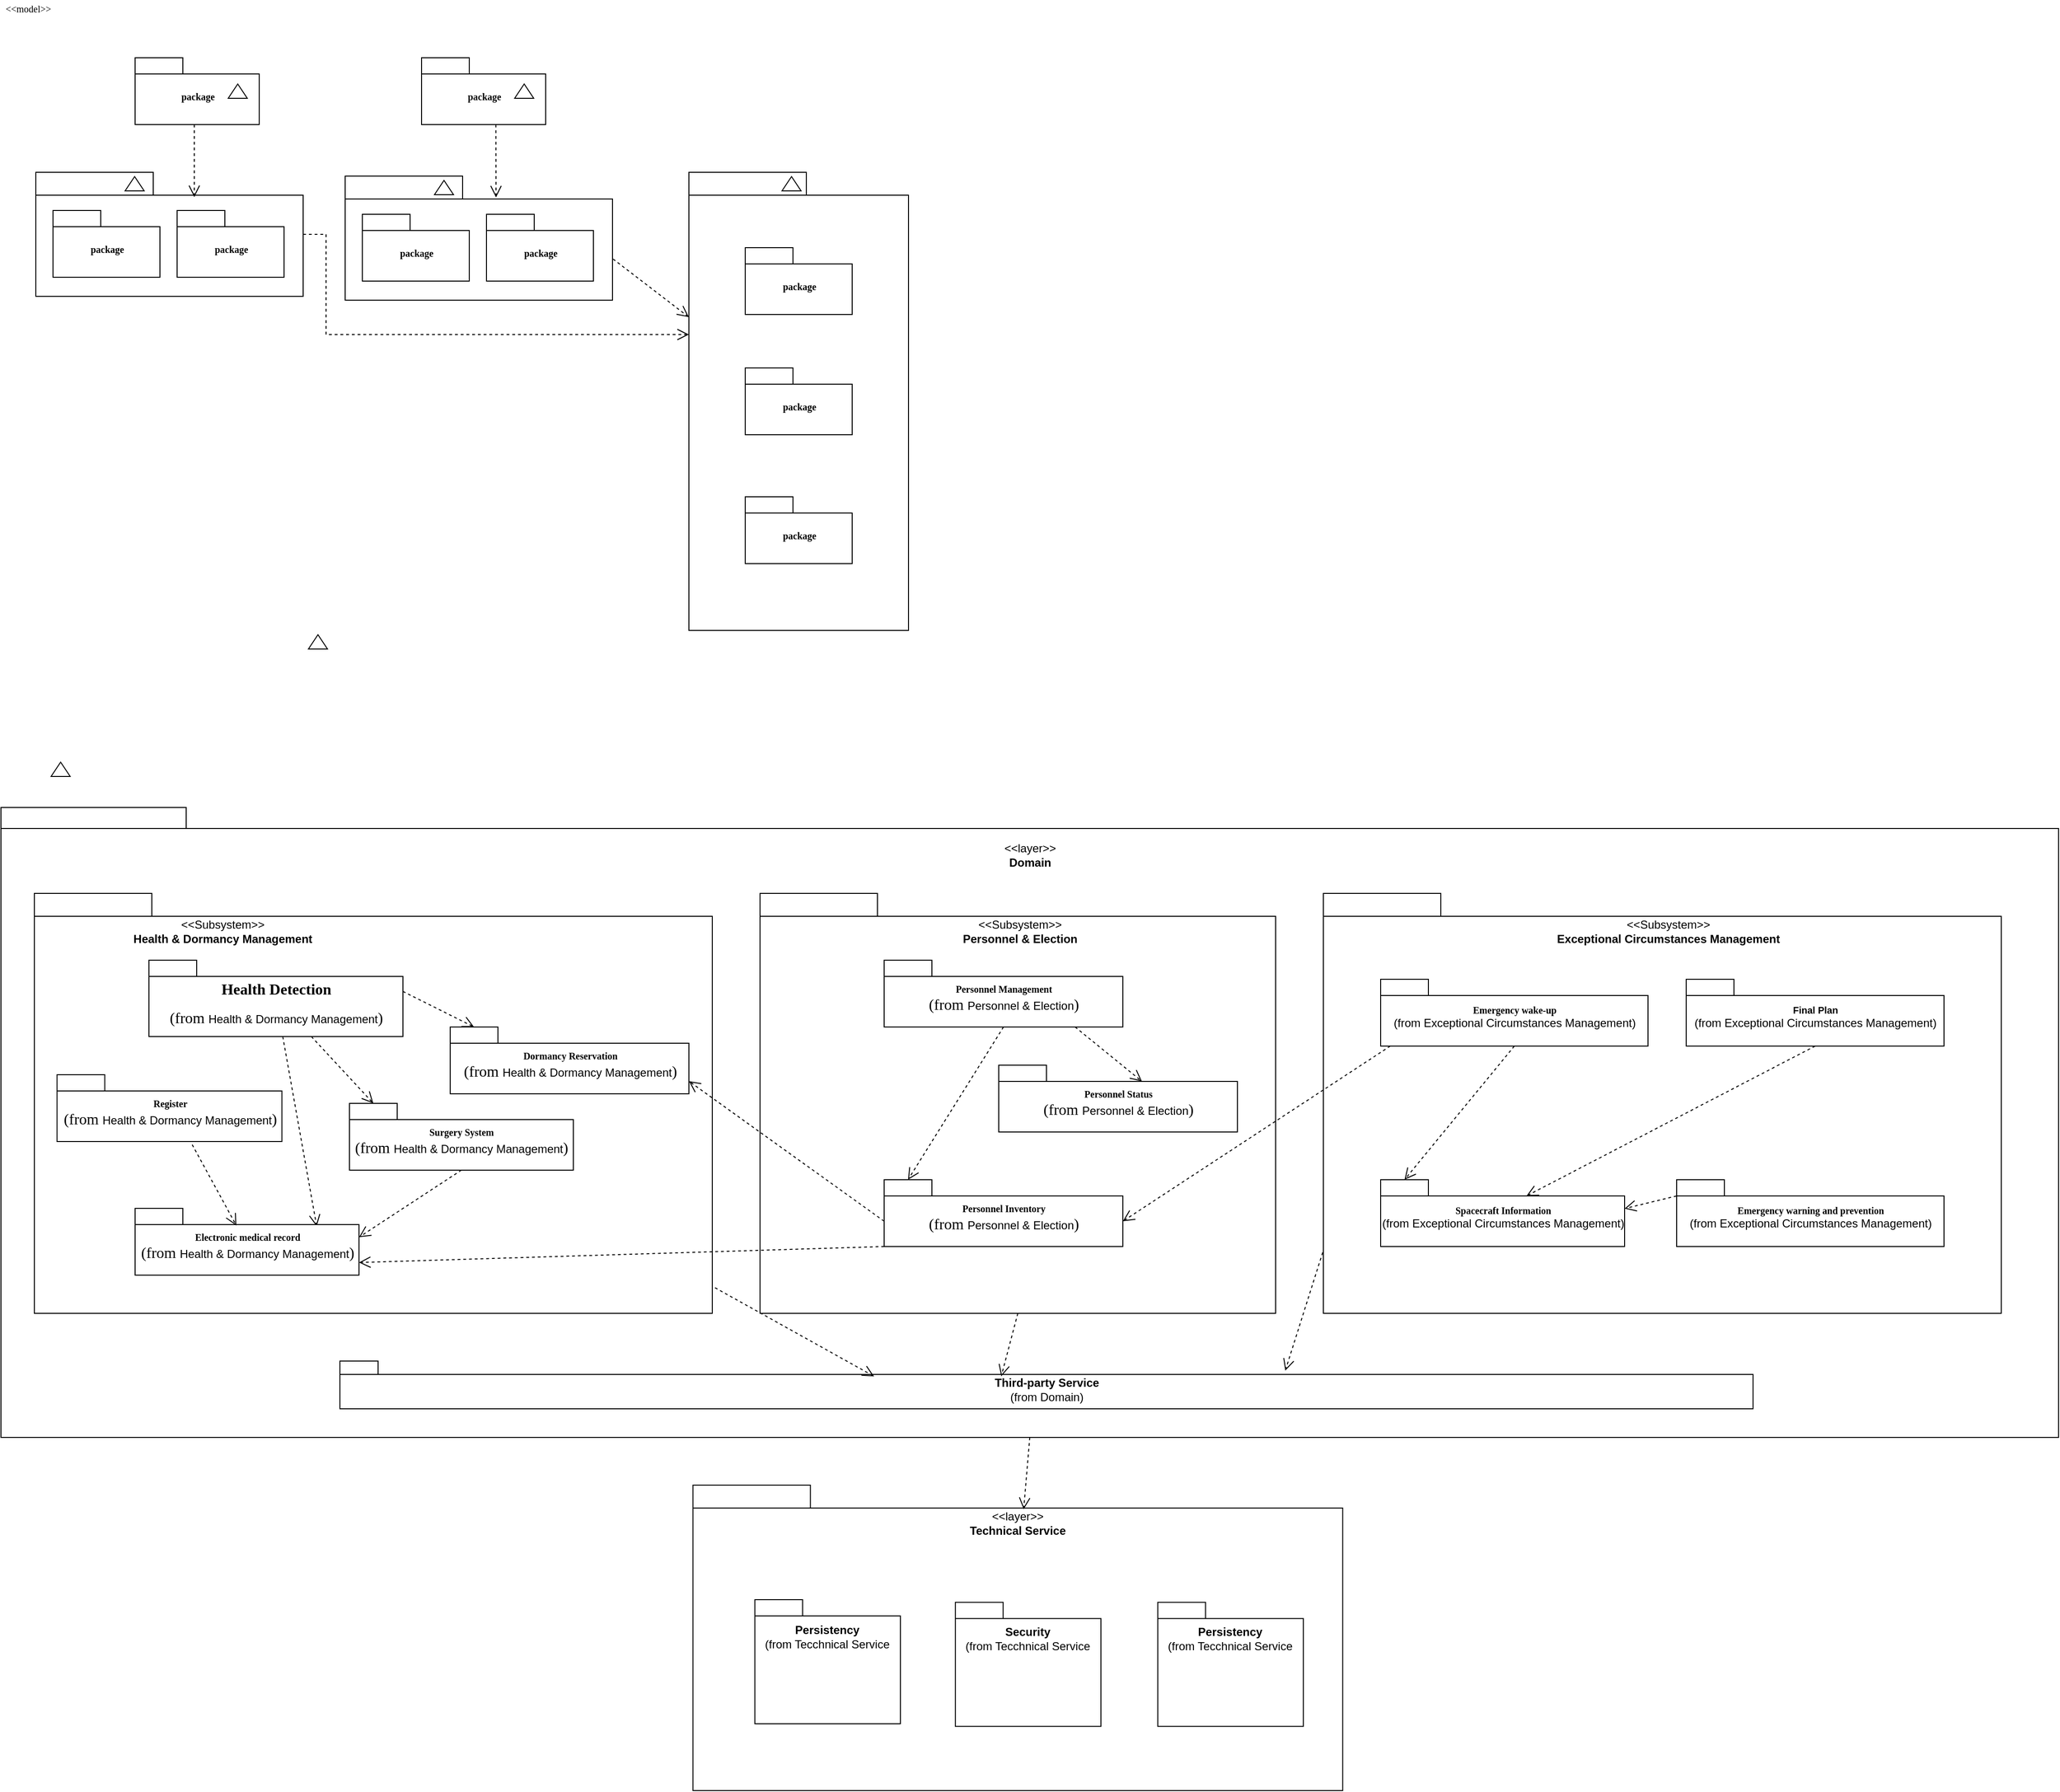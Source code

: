 <mxfile version="14.7.0" type="github">
  <diagram name="Page-1" id="b5b7bab2-c9e2-2cf4-8b2a-24fd1a2a6d21">
    <mxGraphModel dx="2076" dy="1170" grid="1" gridSize="10" guides="1" tooltips="1" connect="1" arrows="1" fold="1" page="0" pageScale="1" pageWidth="827" pageHeight="1169" background="none" math="0" shadow="0">
      <root>
        <mxCell id="0" />
        <mxCell id="1" parent="0" />
        <mxCell id="6e0c8c40b5770093-72" value="" style="shape=folder;fontStyle=1;spacingTop=10;tabWidth=194;tabHeight=22;tabPosition=left;html=1;rounded=0;shadow=0;comic=0;labelBackgroundColor=none;strokeWidth=1;fillColor=none;fontFamily=Verdana;fontSize=10;align=center;" parent="1" vertex="1">
          <mxGeometry x="325" y="960" width="2155" height="660" as="geometry" />
        </mxCell>
        <mxCell id="6e0c8c40b5770093-6" value="" style="group" parent="1" vertex="1" connectable="0">
          <mxGeometry x="465.5" y="174.5" width="130" height="70" as="geometry" />
        </mxCell>
        <mxCell id="6e0c8c40b5770093-4" value="package" style="shape=folder;fontStyle=1;spacingTop=10;tabWidth=50;tabHeight=17;tabPosition=left;html=1;rounded=0;shadow=0;comic=0;labelBackgroundColor=none;strokeWidth=1;fontFamily=Verdana;fontSize=10;align=center;" parent="6e0c8c40b5770093-6" vertex="1">
          <mxGeometry width="130" height="70" as="geometry" />
        </mxCell>
        <mxCell id="6e0c8c40b5770093-5" value="" style="triangle;whiteSpace=wrap;html=1;rounded=0;shadow=0;comic=0;labelBackgroundColor=none;strokeWidth=1;fontFamily=Verdana;fontSize=10;align=center;rotation=-90;" parent="6e0c8c40b5770093-6" vertex="1">
          <mxGeometry x="100" y="25" width="15" height="20" as="geometry" />
        </mxCell>
        <mxCell id="6e0c8c40b5770093-7" value="" style="group" parent="1" vertex="1" connectable="0">
          <mxGeometry x="765.5" y="174.5" width="130" height="70" as="geometry" />
        </mxCell>
        <mxCell id="6e0c8c40b5770093-8" value="package" style="shape=folder;fontStyle=1;spacingTop=10;tabWidth=50;tabHeight=17;tabPosition=left;html=1;rounded=0;shadow=0;comic=0;labelBackgroundColor=none;strokeWidth=1;fontFamily=Verdana;fontSize=10;align=center;" parent="6e0c8c40b5770093-7" vertex="1">
          <mxGeometry width="130" height="70" as="geometry" />
        </mxCell>
        <mxCell id="6e0c8c40b5770093-9" value="" style="triangle;whiteSpace=wrap;html=1;rounded=0;shadow=0;comic=0;labelBackgroundColor=none;strokeWidth=1;fontFamily=Verdana;fontSize=10;align=center;rotation=-90;" parent="6e0c8c40b5770093-7" vertex="1">
          <mxGeometry x="100" y="25" width="15" height="20" as="geometry" />
        </mxCell>
        <mxCell id="6e0c8c40b5770093-18" value="" style="group" parent="1" vertex="1" connectable="0">
          <mxGeometry x="361.5" y="294.5" width="280" height="130" as="geometry" />
        </mxCell>
        <mxCell id="6e0c8c40b5770093-11" value="" style="shape=folder;fontStyle=1;spacingTop=10;tabWidth=123;tabHeight=24;tabPosition=left;html=1;rounded=0;shadow=0;comic=0;labelBackgroundColor=none;strokeWidth=1;fontFamily=Verdana;fontSize=10;align=center;" parent="6e0c8c40b5770093-18" vertex="1">
          <mxGeometry width="280" height="130" as="geometry" />
        </mxCell>
        <mxCell id="6e0c8c40b5770093-13" value="" style="triangle;whiteSpace=wrap;html=1;rounded=0;shadow=0;comic=0;labelBackgroundColor=none;strokeWidth=1;fontFamily=Verdana;fontSize=10;align=center;rotation=-90;" parent="6e0c8c40b5770093-18" vertex="1">
          <mxGeometry x="96" y="2" width="15" height="20" as="geometry" />
        </mxCell>
        <mxCell id="6e0c8c40b5770093-15" value="package" style="shape=folder;fontStyle=1;spacingTop=10;tabWidth=50;tabHeight=17;tabPosition=left;html=1;rounded=0;shadow=0;comic=0;labelBackgroundColor=none;strokeWidth=1;fontFamily=Verdana;fontSize=10;align=center;" parent="6e0c8c40b5770093-18" vertex="1">
          <mxGeometry x="18" y="40" width="112" height="70" as="geometry" />
        </mxCell>
        <mxCell id="6e0c8c40b5770093-17" value="package" style="shape=folder;fontStyle=1;spacingTop=10;tabWidth=50;tabHeight=17;tabPosition=left;html=1;rounded=0;shadow=0;comic=0;labelBackgroundColor=none;strokeWidth=1;fontFamily=Verdana;fontSize=10;align=center;" parent="6e0c8c40b5770093-18" vertex="1">
          <mxGeometry x="148" y="40" width="112" height="70" as="geometry" />
        </mxCell>
        <mxCell id="6e0c8c40b5770093-19" value="" style="group" parent="1" vertex="1" connectable="0">
          <mxGeometry x="685.5" y="298.5" width="280" height="130" as="geometry" />
        </mxCell>
        <mxCell id="6e0c8c40b5770093-20" value="" style="shape=folder;fontStyle=1;spacingTop=10;tabWidth=123;tabHeight=24;tabPosition=left;html=1;rounded=0;shadow=0;comic=0;labelBackgroundColor=none;strokeWidth=1;fontFamily=Verdana;fontSize=10;align=center;" parent="6e0c8c40b5770093-19" vertex="1">
          <mxGeometry width="280" height="130" as="geometry" />
        </mxCell>
        <mxCell id="6e0c8c40b5770093-21" value="" style="triangle;whiteSpace=wrap;html=1;rounded=0;shadow=0;comic=0;labelBackgroundColor=none;strokeWidth=1;fontFamily=Verdana;fontSize=10;align=center;rotation=-90;" parent="6e0c8c40b5770093-19" vertex="1">
          <mxGeometry x="96" y="2" width="15" height="20" as="geometry" />
        </mxCell>
        <mxCell id="6e0c8c40b5770093-22" value="package" style="shape=folder;fontStyle=1;spacingTop=10;tabWidth=50;tabHeight=17;tabPosition=left;html=1;rounded=0;shadow=0;comic=0;labelBackgroundColor=none;strokeWidth=1;fontFamily=Verdana;fontSize=10;align=center;" parent="6e0c8c40b5770093-19" vertex="1">
          <mxGeometry x="18" y="40" width="112" height="70" as="geometry" />
        </mxCell>
        <mxCell id="6e0c8c40b5770093-23" value="package" style="shape=folder;fontStyle=1;spacingTop=10;tabWidth=50;tabHeight=17;tabPosition=left;html=1;rounded=0;shadow=0;comic=0;labelBackgroundColor=none;strokeWidth=1;fontFamily=Verdana;fontSize=10;align=center;" parent="6e0c8c40b5770093-19" vertex="1">
          <mxGeometry x="148" y="40" width="112" height="70" as="geometry" />
        </mxCell>
        <mxCell id="6e0c8c40b5770093-30" value="" style="group" parent="1" vertex="1" connectable="0">
          <mxGeometry x="1045.5" y="294.5" width="230" height="480" as="geometry" />
        </mxCell>
        <mxCell id="6e0c8c40b5770093-24" value="" style="group" parent="6e0c8c40b5770093-30" vertex="1" connectable="0">
          <mxGeometry width="230" height="480" as="geometry" />
        </mxCell>
        <mxCell id="6e0c8c40b5770093-25" value="" style="shape=folder;fontStyle=1;spacingTop=10;tabWidth=123;tabHeight=24;tabPosition=left;html=1;rounded=0;shadow=0;comic=0;labelBackgroundColor=none;strokeWidth=1;fontFamily=Verdana;fontSize=10;align=center;" parent="6e0c8c40b5770093-24" vertex="1">
          <mxGeometry width="230" height="480" as="geometry" />
        </mxCell>
        <mxCell id="6e0c8c40b5770093-29" value="" style="triangle;whiteSpace=wrap;html=1;rounded=0;shadow=0;comic=0;labelBackgroundColor=none;strokeWidth=1;fontFamily=Verdana;fontSize=10;align=center;rotation=-90;" parent="6e0c8c40b5770093-24" vertex="1">
          <mxGeometry x="100" y="2" width="15" height="20" as="geometry" />
        </mxCell>
        <mxCell id="6e0c8c40b5770093-27" value="package" style="shape=folder;fontStyle=1;spacingTop=10;tabWidth=50;tabHeight=17;tabPosition=left;html=1;rounded=0;shadow=0;comic=0;labelBackgroundColor=none;strokeWidth=1;fontFamily=Verdana;fontSize=10;align=center;" parent="6e0c8c40b5770093-24" vertex="1">
          <mxGeometry x="59" y="79" width="112" height="70" as="geometry" />
        </mxCell>
        <mxCell id="6e0c8c40b5770093-31" value="package" style="shape=folder;fontStyle=1;spacingTop=10;tabWidth=50;tabHeight=17;tabPosition=left;html=1;rounded=0;shadow=0;comic=0;labelBackgroundColor=none;strokeWidth=1;fontFamily=Verdana;fontSize=10;align=center;" parent="6e0c8c40b5770093-24" vertex="1">
          <mxGeometry x="59" y="205" width="112" height="70" as="geometry" />
        </mxCell>
        <mxCell id="6e0c8c40b5770093-28" value="package" style="shape=folder;fontStyle=1;spacingTop=10;tabWidth=50;tabHeight=17;tabPosition=left;html=1;rounded=0;shadow=0;comic=0;labelBackgroundColor=none;strokeWidth=1;fontFamily=Verdana;fontSize=10;align=center;" parent="6e0c8c40b5770093-24" vertex="1">
          <mxGeometry x="59" y="340" width="112" height="70" as="geometry" />
        </mxCell>
        <mxCell id="6e0c8c40b5770093-33" value="" style="shape=folder;fontStyle=1;spacingTop=10;tabWidth=123;tabHeight=24;tabPosition=left;html=1;rounded=0;shadow=0;comic=0;labelBackgroundColor=none;strokeColor=#000000;strokeWidth=1;fillColor=#ffffff;fontFamily=Verdana;fontSize=10;fontColor=#000000;align=center;" parent="1" vertex="1">
          <mxGeometry x="360" y="1050" width="710" height="440" as="geometry" />
        </mxCell>
        <mxCell id="6e0c8c40b5770093-65" style="edgeStyle=none;rounded=0;html=1;dashed=1;labelBackgroundColor=none;startFill=0;endArrow=open;endFill=0;endSize=10;fontFamily=Verdana;fontSize=10;entryX=0;entryY=0;entryPerimeter=0;entryDx=25;entryDy=0;" parent="1" source="6e0c8c40b5770093-42" target="6e0c8c40b5770093-45" edge="1">
          <mxGeometry relative="1" as="geometry" />
        </mxCell>
        <mxCell id="6e0c8c40b5770093-66" style="edgeStyle=none;rounded=0;html=1;dashed=1;labelBackgroundColor=none;startFill=0;endArrow=open;endFill=0;endSize=10;fontFamily=Verdana;fontSize=10;entryX=0.811;entryY=0.269;entryPerimeter=0;entryDx=0;entryDy=0;" parent="1" source="6e0c8c40b5770093-42" target="MS7-FI-OsCwsyewMh9CC-23" edge="1">
          <mxGeometry relative="1" as="geometry" />
        </mxCell>
        <mxCell id="6e0c8c40b5770093-42" value="&lt;p class=&quot;MsoNormal&quot;&gt;&lt;span style=&quot;font-family: &amp;#34;times new roman&amp;#34; ; font-size: 12.0pt&quot;&gt;Health Detection&lt;/span&gt;&lt;/p&gt;&lt;p class=&quot;MsoNormal&quot;&gt;&lt;span style=&quot;font-weight: normal&quot;&gt;&lt;span style=&quot;font-family: &amp;#34;times new roman&amp;#34; ; font-size: 12pt&quot;&gt;(from&amp;nbsp;&lt;/span&gt;&lt;span style=&quot;font-size: 12px ; font-family: &amp;#34;helvetica&amp;#34;&quot;&gt;Health &amp;amp; Dormancy Management&lt;/span&gt;&lt;span style=&quot;font-family: &amp;#34;times new roman&amp;#34; ; font-size: 12pt&quot;&gt;)&lt;/span&gt;&lt;/span&gt;&lt;/p&gt;" style="shape=folder;fontStyle=1;spacingTop=10;tabWidth=50;tabHeight=17;tabPosition=left;html=1;rounded=0;shadow=0;comic=0;labelBackgroundColor=none;strokeColor=#000000;strokeWidth=1;fillColor=#ffffff;fontFamily=Verdana;fontSize=10;fontColor=#000000;align=center;" parent="1" vertex="1">
          <mxGeometry x="480" y="1120" width="266" height="80" as="geometry" />
        </mxCell>
        <mxCell id="6e0c8c40b5770093-43" value="Register&lt;br&gt;&lt;span style=&quot;font-weight: 400 ; font-family: &amp;#34;times new roman&amp;#34; ; font-size: 12pt&quot;&gt;(from&amp;nbsp;&lt;/span&gt;&lt;span style=&quot;font-size: 12px ; font-weight: 400 ; font-family: &amp;#34;helvetica&amp;#34;&quot;&gt;Health &amp;amp; Dormancy Management&lt;/span&gt;&lt;span style=&quot;font-weight: 400 ; font-family: &amp;#34;times new roman&amp;#34; ; font-size: 12pt&quot;&gt;)&lt;/span&gt;" style="shape=folder;fontStyle=1;spacingTop=10;tabWidth=50;tabHeight=17;tabPosition=left;html=1;rounded=0;shadow=0;comic=0;labelBackgroundColor=none;strokeColor=#000000;strokeWidth=1;fillColor=#ffffff;fontFamily=Verdana;fontSize=10;fontColor=#000000;align=center;" parent="1" vertex="1">
          <mxGeometry x="383.75" y="1240" width="235.5" height="70" as="geometry" />
        </mxCell>
        <mxCell id="6e0c8c40b5770093-44" value="Dormancy Reservation&lt;br&gt;&lt;span style=&quot;font-weight: 400 ; font-family: &amp;#34;times new roman&amp;#34; ; font-size: 12pt&quot;&gt;(from&amp;nbsp;&lt;/span&gt;&lt;span style=&quot;font-size: 12px ; font-weight: 400 ; font-family: &amp;#34;helvetica&amp;#34;&quot;&gt;Health &amp;amp; Dormancy Management&lt;/span&gt;&lt;span style=&quot;font-weight: 400 ; font-family: &amp;#34;times new roman&amp;#34; ; font-size: 12pt&quot;&gt;)&lt;/span&gt;" style="shape=folder;fontStyle=1;spacingTop=10;tabWidth=50;tabHeight=17;tabPosition=left;html=1;rounded=0;shadow=0;comic=0;labelBackgroundColor=none;strokeColor=#000000;strokeWidth=1;fillColor=#ffffff;fontFamily=Verdana;fontSize=10;fontColor=#000000;align=center;" parent="1" vertex="1">
          <mxGeometry x="795.5" y="1190" width="250" height="70" as="geometry" />
        </mxCell>
        <mxCell id="6e0c8c40b5770093-45" value="Surgery System&lt;br&gt;&lt;span style=&quot;font-weight: 400 ; font-family: &amp;#34;times new roman&amp;#34; ; font-size: 12pt&quot;&gt;(from&amp;nbsp;&lt;/span&gt;&lt;span style=&quot;font-size: 12px ; font-weight: 400 ; font-family: &amp;#34;helvetica&amp;#34;&quot;&gt;Health &amp;amp; Dormancy Management&lt;/span&gt;&lt;span style=&quot;font-weight: 400 ; font-family: &amp;#34;times new roman&amp;#34; ; font-size: 12pt&quot;&gt;)&lt;/span&gt;" style="shape=folder;fontStyle=1;spacingTop=10;tabWidth=50;tabHeight=17;tabPosition=left;html=1;rounded=0;shadow=0;comic=0;labelBackgroundColor=none;strokeColor=#000000;strokeWidth=1;fillColor=#ffffff;fontFamily=Verdana;fontSize=10;fontColor=#000000;align=center;" parent="1" vertex="1">
          <mxGeometry x="690" y="1270" width="234.5" height="70" as="geometry" />
        </mxCell>
        <mxCell id="6e0c8c40b5770093-69" style="edgeStyle=elbowEdgeStyle;rounded=0;html=1;entryX=0.643;entryY=0.246;entryPerimeter=0;dashed=1;labelBackgroundColor=none;startFill=0;endArrow=open;endFill=0;endSize=10;fontFamily=Verdana;fontSize=10;" parent="1" edge="1">
          <mxGeometry relative="1" as="geometry">
            <mxPoint x="1624.82" y="1784.519" as="sourcePoint" />
            <mxPoint x="1624.91" y="1779.999" as="targetPoint" />
          </mxGeometry>
        </mxCell>
        <mxCell id="6e0c8c40b5770093-47" value="" style="shape=folder;fontStyle=1;spacingTop=10;tabWidth=123;tabHeight=24;tabPosition=left;html=1;rounded=0;shadow=0;comic=0;labelBackgroundColor=none;strokeWidth=1;fontFamily=Verdana;fontSize=10;align=center;" parent="1" vertex="1">
          <mxGeometry x="1049.75" y="1670" width="680.5" height="320" as="geometry" />
        </mxCell>
        <mxCell id="6e0c8c40b5770093-48" value="" style="triangle;whiteSpace=wrap;html=1;rounded=0;shadow=0;comic=0;labelBackgroundColor=none;strokeWidth=1;fontFamily=Verdana;fontSize=10;align=center;rotation=-90;" parent="1" vertex="1">
          <mxGeometry x="649.5" y="776.5" width="15" height="20" as="geometry" />
        </mxCell>
        <mxCell id="6e0c8c40b5770093-58" style="rounded=0;html=1;dashed=1;labelBackgroundColor=none;startFill=0;endArrow=open;endFill=0;endSize=10;fontFamily=Verdana;fontSize=10;entryX=0.592;entryY=0.2;entryPerimeter=0;edgeStyle=elbowEdgeStyle;" parent="1" source="6e0c8c40b5770093-4" target="6e0c8c40b5770093-11" edge="1">
          <mxGeometry relative="1" as="geometry" />
        </mxCell>
        <mxCell id="6e0c8c40b5770093-59" style="rounded=0;html=1;dashed=1;labelBackgroundColor=none;startFill=0;endArrow=open;endFill=0;endSize=10;fontFamily=Verdana;fontSize=10;entryX=0.592;entryY=0.2;entryPerimeter=0;edgeStyle=elbowEdgeStyle;" parent="1" edge="1">
          <mxGeometry relative="1" as="geometry">
            <mxPoint x="843.328" y="244.5" as="sourcePoint" />
            <mxPoint x="843.328" y="320.845" as="targetPoint" />
          </mxGeometry>
        </mxCell>
        <mxCell id="6e0c8c40b5770093-62" style="edgeStyle=none;rounded=0;html=1;dashed=1;labelBackgroundColor=none;startFill=0;endArrow=open;endFill=0;endSize=10;fontFamily=Verdana;fontSize=10;exitX=1.002;exitY=0.668;exitPerimeter=0;" parent="1" source="6e0c8c40b5770093-20" target="6e0c8c40b5770093-25" edge="1">
          <mxGeometry relative="1" as="geometry" />
        </mxCell>
        <mxCell id="6e0c8c40b5770093-63" style="edgeStyle=orthogonalEdgeStyle;rounded=0;html=1;dashed=1;labelBackgroundColor=none;startFill=0;endArrow=open;endFill=0;endSize=10;fontFamily=Verdana;fontSize=10;" parent="1" source="6e0c8c40b5770093-11" target="6e0c8c40b5770093-25" edge="1">
          <mxGeometry relative="1" as="geometry">
            <Array as="points">
              <mxPoint x="665.5" y="359.5" />
              <mxPoint x="665.5" y="464.5" />
            </Array>
          </mxGeometry>
        </mxCell>
        <mxCell id="6e0c8c40b5770093-73" value="&amp;lt;&amp;lt;model&amp;gt;&amp;gt;" style="text;html=1;align=left;verticalAlign=top;spacingTop=-4;fontSize=10;fontFamily=Verdana" parent="1" vertex="1">
          <mxGeometry x="327.5" y="114.5" width="130" height="20" as="geometry" />
        </mxCell>
        <mxCell id="MS7-FI-OsCwsyewMh9CC-1" value="&amp;lt;&amp;lt;layer&amp;gt;&amp;gt;&lt;br&gt;&lt;b&gt;Domain&lt;/b&gt;" style="text;html=1;strokeColor=none;fillColor=none;align=center;verticalAlign=middle;whiteSpace=wrap;rounded=0;" vertex="1" parent="1">
          <mxGeometry x="1337.5" y="1000" width="130" height="20" as="geometry" />
        </mxCell>
        <mxCell id="6e0c8c40b5770093-54" value="" style="triangle;whiteSpace=wrap;html=1;rounded=0;shadow=0;comic=0;labelBackgroundColor=none;strokeWidth=1;fontFamily=Verdana;fontSize=10;align=center;rotation=-90;" parent="1" vertex="1">
          <mxGeometry x="380" y="909.999" width="15" height="20" as="geometry" />
        </mxCell>
        <mxCell id="MS7-FI-OsCwsyewMh9CC-8" value="" style="group" vertex="1" connectable="0" parent="1">
          <mxGeometry x="1100.25" y="1810" width="234.5" height="130" as="geometry" />
        </mxCell>
        <mxCell id="MS7-FI-OsCwsyewMh9CC-9" value="" style="shape=folder;fontStyle=1;spacingTop=10;tabWidth=50;tabHeight=17;tabPosition=left;html=1;rounded=0;shadow=0;comic=0;labelBackgroundColor=none;strokeWidth=1;fontFamily=Verdana;fontSize=10;align=center;" vertex="1" parent="MS7-FI-OsCwsyewMh9CC-8">
          <mxGeometry x="14.36" y="-20" width="152.425" height="130" as="geometry" />
        </mxCell>
        <mxCell id="MS7-FI-OsCwsyewMh9CC-10" value="&lt;b&gt;Persistency&lt;/b&gt;&lt;br&gt;(from Tecchnical Service" style="text;html=1;strokeColor=none;fillColor=none;align=center;verticalAlign=middle;whiteSpace=wrap;rounded=0;" vertex="1" parent="MS7-FI-OsCwsyewMh9CC-8">
          <mxGeometry x="-0.003" y="0.003" width="181.151" height="37.143" as="geometry" />
        </mxCell>
        <mxCell id="MS7-FI-OsCwsyewMh9CC-16" value="" style="shape=folder;fontStyle=1;spacingTop=10;tabWidth=50;tabHeight=17;tabPosition=left;html=1;rounded=0;shadow=0;comic=0;labelBackgroundColor=none;strokeWidth=1;fontFamily=Verdana;fontSize=10;align=center;" vertex="1" parent="1">
          <mxGeometry x="1536.61" y="1792.78" width="152.425" height="130" as="geometry" />
        </mxCell>
        <mxCell id="MS7-FI-OsCwsyewMh9CC-17" value="&lt;b&gt;Persistency&lt;/b&gt;&lt;br&gt;(from Tecchnical Service" style="text;html=1;strokeColor=none;fillColor=none;align=center;verticalAlign=middle;whiteSpace=wrap;rounded=0;" vertex="1" parent="1">
          <mxGeometry x="1522.247" y="1812.783" width="181.151" height="37.143" as="geometry" />
        </mxCell>
        <mxCell id="MS7-FI-OsCwsyewMh9CC-18" value="" style="shape=folder;fontStyle=1;spacingTop=10;tabWidth=50;tabHeight=17;tabPosition=left;html=1;rounded=0;shadow=0;comic=0;labelBackgroundColor=none;strokeWidth=1;fontFamily=Verdana;fontSize=10;align=center;" vertex="1" parent="1">
          <mxGeometry x="1324.61" y="1792.78" width="152.425" height="130" as="geometry" />
        </mxCell>
        <mxCell id="MS7-FI-OsCwsyewMh9CC-19" value="&lt;b&gt;Security&lt;/b&gt;&lt;br&gt;(from Tecchnical Service" style="text;html=1;strokeColor=none;fillColor=none;align=center;verticalAlign=middle;whiteSpace=wrap;rounded=0;" vertex="1" parent="1">
          <mxGeometry x="1310.247" y="1812.853" width="181.151" height="37.143" as="geometry" />
        </mxCell>
        <mxCell id="MS7-FI-OsCwsyewMh9CC-20" value="&amp;lt;&amp;lt;layer&amp;gt;&amp;gt;&lt;br&gt;&lt;b&gt;Technical Service&lt;/b&gt;" style="text;html=1;strokeColor=none;fillColor=none;align=center;verticalAlign=middle;whiteSpace=wrap;rounded=0;" vertex="1" parent="1">
          <mxGeometry x="1330" y="1700" width="120" height="20" as="geometry" />
        </mxCell>
        <mxCell id="MS7-FI-OsCwsyewMh9CC-21" value="Third-party Service&lt;br&gt;&lt;span style=&quot;font-weight: normal&quot;&gt;(from Domain)&lt;/span&gt;" style="shape=folder;fontStyle=1;spacingTop=10;tabWidth=40;tabHeight=14;tabPosition=left;html=1;" vertex="1" parent="1">
          <mxGeometry x="680" y="1540" width="1480" height="50" as="geometry" />
        </mxCell>
        <mxCell id="MS7-FI-OsCwsyewMh9CC-22" value="&amp;lt;&amp;lt;Subsystem&amp;gt;&amp;gt;&lt;br&gt;&lt;b&gt;Health &amp;amp; Dormancy Management&lt;/b&gt;" style="text;html=1;strokeColor=none;fillColor=none;align=center;verticalAlign=middle;whiteSpace=wrap;rounded=0;" vertex="1" parent="1">
          <mxGeometry x="449.5" y="1080" width="215" height="20" as="geometry" />
        </mxCell>
        <mxCell id="MS7-FI-OsCwsyewMh9CC-23" value="Electronic medical record&lt;br&gt;&lt;span style=&quot;font-weight: 400 ; font-family: &amp;#34;times new roman&amp;#34; ; font-size: 12pt&quot;&gt;(from&amp;nbsp;&lt;/span&gt;&lt;span style=&quot;font-size: 12px ; font-weight: 400 ; font-family: &amp;#34;helvetica&amp;#34;&quot;&gt;Health &amp;amp; Dormancy Management&lt;/span&gt;&lt;span style=&quot;font-weight: 400 ; font-family: &amp;#34;times new roman&amp;#34; ; font-size: 12pt&quot;&gt;)&lt;/span&gt;" style="shape=folder;fontStyle=1;spacingTop=10;tabWidth=50;tabHeight=17;tabPosition=left;html=1;rounded=0;shadow=0;comic=0;labelBackgroundColor=none;strokeColor=#000000;strokeWidth=1;fillColor=#ffffff;fontFamily=Verdana;fontSize=10;fontColor=#000000;align=center;" vertex="1" parent="1">
          <mxGeometry x="465.5" y="1380" width="234.5" height="70" as="geometry" />
        </mxCell>
        <mxCell id="MS7-FI-OsCwsyewMh9CC-24" style="edgeStyle=none;rounded=0;html=1;dashed=1;labelBackgroundColor=none;startFill=0;endArrow=open;endFill=0;endSize=10;fontFamily=Verdana;fontSize=10;entryX=0.452;entryY=0.257;entryPerimeter=0;exitX=0.601;exitY=1.046;exitDx=0;exitDy=0;exitPerimeter=0;entryDx=0;entryDy=0;" edge="1" parent="1" source="6e0c8c40b5770093-43" target="MS7-FI-OsCwsyewMh9CC-23">
          <mxGeometry relative="1" as="geometry">
            <mxPoint x="519.999" y="1330" as="sourcePoint" />
            <mxPoint x="556.942" y="1431.08" as="targetPoint" />
          </mxGeometry>
        </mxCell>
        <mxCell id="MS7-FI-OsCwsyewMh9CC-25" style="edgeStyle=none;rounded=0;html=1;dashed=1;labelBackgroundColor=none;startFill=0;endArrow=open;endFill=0;endSize=10;fontFamily=Verdana;fontSize=10;entryX=0;entryY=0;entryPerimeter=0;exitX=0.5;exitY=1;exitDx=0;exitDy=0;exitPerimeter=0;entryDx=234.5;entryDy=30.25;" edge="1" parent="1" source="6e0c8c40b5770093-45" target="MS7-FI-OsCwsyewMh9CC-23">
          <mxGeometry relative="1" as="geometry">
            <mxPoint x="823.5" y="1340" as="sourcePoint" />
            <mxPoint x="906.986" y="1438.77" as="targetPoint" />
          </mxGeometry>
        </mxCell>
        <mxCell id="MS7-FI-OsCwsyewMh9CC-27" style="edgeStyle=none;rounded=0;html=1;dashed=1;labelBackgroundColor=none;startFill=0;endArrow=open;endFill=0;endSize=10;fontFamily=Verdana;fontSize=10;entryX=0;entryY=0;entryPerimeter=0;entryDx=25;entryDy=0;exitX=0;exitY=0;exitDx=266;exitDy=32.75;exitPerimeter=0;" edge="1" parent="1" source="6e0c8c40b5770093-42" target="6e0c8c40b5770093-44">
          <mxGeometry relative="1" as="geometry">
            <mxPoint x="798.995" y="1115" as="sourcePoint" />
            <mxPoint x="878.7" y="1185" as="targetPoint" />
          </mxGeometry>
        </mxCell>
        <mxCell id="MS7-FI-OsCwsyewMh9CC-52" value="" style="shape=folder;fontStyle=1;spacingTop=10;tabWidth=123;tabHeight=24;tabPosition=left;html=1;rounded=0;shadow=0;comic=0;labelBackgroundColor=none;strokeColor=#000000;strokeWidth=1;fillColor=#ffffff;fontFamily=Verdana;fontSize=10;fontColor=#000000;align=center;" vertex="1" parent="1">
          <mxGeometry x="1120" y="1050" width="540" height="440" as="geometry" />
        </mxCell>
        <mxCell id="MS7-FI-OsCwsyewMh9CC-57" value="Personnel Inventory&lt;br&gt;&lt;span style=&quot;font-weight: 400 ; font-family: &amp;#34;times new roman&amp;#34; ; font-size: 12pt&quot;&gt;(&lt;/span&gt;&lt;span style=&quot;font-weight: normal&quot;&gt;&lt;span style=&quot;font-family: &amp;#34;times new roman&amp;#34; ; font-size: 12pt&quot;&gt;from&amp;nbsp;&lt;/span&gt;&lt;/span&gt;&lt;span style=&quot;font-size: 12px ; font-family: &amp;#34;helvetica&amp;#34; ; font-weight: normal&quot;&gt;Personnel &amp;amp; Election&lt;/span&gt;&lt;span style=&quot;font-weight: 400 ; font-family: &amp;#34;times new roman&amp;#34; ; font-size: 12pt&quot;&gt;)&lt;/span&gt;" style="shape=folder;fontStyle=1;spacingTop=10;tabWidth=50;tabHeight=17;tabPosition=left;html=1;rounded=0;shadow=0;comic=0;labelBackgroundColor=none;strokeColor=#000000;strokeWidth=1;fillColor=#ffffff;fontFamily=Verdana;fontSize=10;fontColor=#000000;align=center;" vertex="1" parent="1">
          <mxGeometry x="1250" y="1350" width="250" height="70" as="geometry" />
        </mxCell>
        <mxCell id="MS7-FI-OsCwsyewMh9CC-59" value="&amp;lt;&amp;lt;Subsystem&amp;gt;&amp;gt;&lt;br&gt;&lt;b&gt;Personnel &amp;amp; Election&lt;/b&gt;" style="text;html=1;strokeColor=none;fillColor=none;align=center;verticalAlign=middle;whiteSpace=wrap;rounded=0;" vertex="1" parent="1">
          <mxGeometry x="1285" y="1080" width="215" height="20" as="geometry" />
        </mxCell>
        <mxCell id="MS7-FI-OsCwsyewMh9CC-63" style="edgeStyle=none;rounded=0;html=1;dashed=1;labelBackgroundColor=none;startFill=0;endArrow=open;endFill=0;endSize=10;fontFamily=Verdana;fontSize=10;entryX=0;entryY=0;entryPerimeter=0;entryDx=25;entryDy=0;exitX=0.5;exitY=1;exitDx=0;exitDy=0;exitPerimeter=0;" edge="1" parent="1" source="MS7-FI-OsCwsyewMh9CC-64" target="MS7-FI-OsCwsyewMh9CC-57">
          <mxGeometry relative="1" as="geometry">
            <mxPoint x="1506" y="1152.75" as="sourcePoint" />
            <mxPoint x="1638.7" y="1185" as="targetPoint" />
          </mxGeometry>
        </mxCell>
        <mxCell id="MS7-FI-OsCwsyewMh9CC-64" value="Personnel Management&lt;br&gt;&lt;span style=&quot;font-weight: 400 ; font-family: &amp;#34;times new roman&amp;#34; ; font-size: 12pt&quot;&gt;(&lt;/span&gt;&lt;span style=&quot;font-weight: normal&quot;&gt;&lt;span style=&quot;font-family: &amp;#34;times new roman&amp;#34; ; font-size: 12pt&quot;&gt;from&amp;nbsp;&lt;/span&gt;&lt;/span&gt;&lt;span style=&quot;font-family: &amp;#34;helvetica&amp;#34; ; font-size: 12px ; font-weight: normal&quot;&gt;Personnel &amp;amp; Election&lt;/span&gt;&lt;span style=&quot;font-weight: 400 ; font-family: &amp;#34;times new roman&amp;#34; ; font-size: 12pt&quot;&gt;)&lt;/span&gt;" style="shape=folder;fontStyle=1;spacingTop=10;tabWidth=50;tabHeight=17;tabPosition=left;html=1;rounded=0;shadow=0;comic=0;labelBackgroundColor=none;strokeColor=#000000;strokeWidth=1;fillColor=#ffffff;fontFamily=Verdana;fontSize=10;fontColor=#000000;align=center;" vertex="1" parent="1">
          <mxGeometry x="1250" y="1120" width="250" height="70" as="geometry" />
        </mxCell>
        <mxCell id="MS7-FI-OsCwsyewMh9CC-65" value="Personnel Status&lt;br&gt;&lt;span style=&quot;font-weight: 400 ; font-family: &amp;#34;times new roman&amp;#34; ; font-size: 12pt&quot;&gt;(&lt;/span&gt;&lt;span style=&quot;font-weight: normal&quot;&gt;&lt;span style=&quot;font-family: &amp;#34;times new roman&amp;#34; ; font-size: 12pt&quot;&gt;from&amp;nbsp;&lt;/span&gt;&lt;/span&gt;&lt;span style=&quot;font-size: 12px ; font-family: &amp;#34;helvetica&amp;#34; ; font-weight: normal&quot;&gt;Personnel &amp;amp; Election&lt;/span&gt;&lt;span style=&quot;font-weight: 400 ; font-family: &amp;#34;times new roman&amp;#34; ; font-size: 12pt&quot;&gt;)&lt;/span&gt;" style="shape=folder;fontStyle=1;spacingTop=10;tabWidth=50;tabHeight=17;tabPosition=left;html=1;rounded=0;shadow=0;comic=0;labelBackgroundColor=none;strokeColor=#000000;strokeWidth=1;fillColor=#ffffff;fontFamily=Verdana;fontSize=10;fontColor=#000000;align=center;" vertex="1" parent="1">
          <mxGeometry x="1370" y="1230" width="250" height="70" as="geometry" />
        </mxCell>
        <mxCell id="MS7-FI-OsCwsyewMh9CC-67" style="edgeStyle=none;rounded=0;html=1;dashed=1;labelBackgroundColor=none;startFill=0;endArrow=open;endFill=0;endSize=10;fontFamily=Verdana;fontSize=10;entryX=0;entryY=0;entryPerimeter=0;entryDx=250;entryDy=56.75;exitX=0;exitY=0;exitDx=0;exitDy=43.5;exitPerimeter=0;" edge="1" parent="1" source="MS7-FI-OsCwsyewMh9CC-57" target="6e0c8c40b5770093-44">
          <mxGeometry relative="1" as="geometry">
            <mxPoint x="1260.5" y="1270" as="sourcePoint" />
            <mxPoint x="965.5" y="1341.5" as="targetPoint" />
          </mxGeometry>
        </mxCell>
        <mxCell id="MS7-FI-OsCwsyewMh9CC-68" style="edgeStyle=none;rounded=0;html=1;dashed=1;labelBackgroundColor=none;startFill=0;endArrow=open;endFill=0;endSize=10;fontFamily=Verdana;fontSize=10;entryX=0;entryY=0;entryPerimeter=0;entryDx=234.5;entryDy=56.75;exitX=0;exitY=0;exitDx=0;exitDy=70;exitPerimeter=0;" edge="1" parent="1" source="MS7-FI-OsCwsyewMh9CC-57" target="MS7-FI-OsCwsyewMh9CC-23">
          <mxGeometry relative="1" as="geometry">
            <mxPoint x="1168.82" y="1331.75" as="sourcePoint" />
            <mxPoint x="1034.32" y="1300" as="targetPoint" />
          </mxGeometry>
        </mxCell>
        <mxCell id="MS7-FI-OsCwsyewMh9CC-69" style="edgeStyle=none;rounded=0;html=1;dashed=1;labelBackgroundColor=none;startFill=0;endArrow=open;endFill=0;endSize=10;fontFamily=Verdana;fontSize=10;entryX=0;entryY=0;entryPerimeter=0;entryDx=150;entryDy=17;exitX=0.8;exitY=1;exitDx=0;exitDy=0;exitPerimeter=0;" edge="1" parent="1" source="MS7-FI-OsCwsyewMh9CC-64" target="MS7-FI-OsCwsyewMh9CC-65">
          <mxGeometry relative="1" as="geometry">
            <mxPoint x="1385" y="1200" as="sourcePoint" />
            <mxPoint x="1205" y="1310" as="targetPoint" />
          </mxGeometry>
        </mxCell>
        <mxCell id="MS7-FI-OsCwsyewMh9CC-70" value="" style="shape=folder;fontStyle=1;spacingTop=10;tabWidth=123;tabHeight=24;tabPosition=left;html=1;rounded=0;shadow=0;comic=0;labelBackgroundColor=none;strokeColor=#000000;strokeWidth=1;fillColor=#ffffff;fontFamily=Verdana;fontSize=10;fontColor=#000000;align=center;" vertex="1" parent="1">
          <mxGeometry x="1710" y="1050" width="710" height="440" as="geometry" />
        </mxCell>
        <mxCell id="MS7-FI-OsCwsyewMh9CC-75" value="Spacecraft Information&lt;br style=&quot;font-size: 12px ; font-family: &amp;#34;helvetica&amp;#34; ; font-weight: 400&quot;&gt;&lt;span style=&quot;font-size: 12px ; font-family: &amp;#34;helvetica&amp;#34; ; font-weight: normal&quot;&gt;(from Exceptional Circumstances Management)&lt;/span&gt;" style="shape=folder;fontStyle=1;spacingTop=10;tabWidth=50;tabHeight=17;tabPosition=left;html=1;rounded=0;shadow=0;comic=0;labelBackgroundColor=none;strokeColor=#000000;strokeWidth=1;fillColor=#ffffff;fontFamily=Verdana;fontSize=10;fontColor=#000000;align=center;" vertex="1" parent="1">
          <mxGeometry x="1770" y="1350" width="255.5" height="70" as="geometry" />
        </mxCell>
        <mxCell id="MS7-FI-OsCwsyewMh9CC-76" value="Emergency wake-up&lt;br style=&quot;font-size: 12px ; font-family: &amp;#34;helvetica&amp;#34; ; font-weight: 400&quot;&gt;&lt;span style=&quot;font-size: 12px ; font-family: &amp;#34;helvetica&amp;#34; ; font-weight: normal&quot;&gt;(from Exceptional Circumstances Management)&lt;/span&gt;" style="shape=folder;fontStyle=1;spacingTop=10;tabWidth=50;tabHeight=17;tabPosition=left;html=1;rounded=0;shadow=0;comic=0;labelBackgroundColor=none;strokeColor=#000000;strokeWidth=1;fillColor=#ffffff;fontFamily=Verdana;fontSize=10;fontColor=#000000;align=center;" vertex="1" parent="1">
          <mxGeometry x="1770" y="1140" width="280" height="70" as="geometry" />
        </mxCell>
        <mxCell id="MS7-FI-OsCwsyewMh9CC-77" value="&amp;lt;&amp;lt;Subsystem&amp;gt;&amp;gt;&lt;br&gt;&lt;b&gt;Exceptional Circumstances Management&lt;/b&gt;" style="text;html=1;strokeColor=none;fillColor=none;align=center;verticalAlign=middle;whiteSpace=wrap;rounded=0;" vertex="1" parent="1">
          <mxGeometry x="1940" y="1080" width="262.5" height="20" as="geometry" />
        </mxCell>
        <mxCell id="MS7-FI-OsCwsyewMh9CC-80" style="edgeStyle=none;rounded=0;html=1;dashed=1;labelBackgroundColor=none;startFill=0;endArrow=open;endFill=0;endSize=10;fontFamily=Verdana;fontSize=10;exitX=0.5;exitY=1;exitDx=0;exitDy=0;exitPerimeter=0;entryX=0;entryY=0;entryDx=25;entryDy=0;entryPerimeter=0;" edge="1" parent="1" source="MS7-FI-OsCwsyewMh9CC-76" target="MS7-FI-OsCwsyewMh9CC-75">
          <mxGeometry relative="1" as="geometry">
            <mxPoint x="2173.5" y="1340" as="sourcePoint" />
            <mxPoint x="2050" y="1410.25" as="targetPoint" />
          </mxGeometry>
        </mxCell>
        <mxCell id="MS7-FI-OsCwsyewMh9CC-81" style="edgeStyle=none;rounded=0;html=1;dashed=1;labelBackgroundColor=none;startFill=0;endArrow=open;endFill=0;endSize=10;fontFamily=Verdana;fontSize=10;entryX=0;entryY=0;entryPerimeter=0;entryDx=152.75;entryDy=17;exitX=0.5;exitY=1;exitDx=0;exitDy=0;exitPerimeter=0;" edge="1" parent="1" source="MS7-FI-OsCwsyewMh9CC-82" target="MS7-FI-OsCwsyewMh9CC-75">
          <mxGeometry relative="1" as="geometry">
            <mxPoint x="2096" y="1152.75" as="sourcePoint" />
            <mxPoint x="2228.7" y="1185" as="targetPoint" />
          </mxGeometry>
        </mxCell>
        <mxCell id="MS7-FI-OsCwsyewMh9CC-82" value="&lt;font face=&quot;Helvetica&quot;&gt;Final Plan&lt;/font&gt;&lt;br style=&quot;font-family: &amp;#34;helvetica&amp;#34; ; font-size: 12px ; font-weight: 400&quot;&gt;&lt;span style=&quot;font-family: &amp;#34;helvetica&amp;#34; ; font-size: 12px ; font-weight: normal&quot;&gt;(from Exceptional Circumstances Management)&lt;/span&gt;" style="shape=folder;fontStyle=1;spacingTop=10;tabWidth=50;tabHeight=17;tabPosition=left;html=1;rounded=0;shadow=0;comic=0;labelBackgroundColor=none;strokeColor=#000000;strokeWidth=1;fillColor=#ffffff;fontFamily=Verdana;fontSize=10;fontColor=#000000;align=center;" vertex="1" parent="1">
          <mxGeometry x="2090" y="1140" width="270" height="70" as="geometry" />
        </mxCell>
        <mxCell id="MS7-FI-OsCwsyewMh9CC-83" value="Emergency warning and prevention&lt;br style=&quot;font-size: 12px ; font-family: &amp;#34;helvetica&amp;#34; ; font-weight: 400&quot;&gt;&lt;span style=&quot;font-size: 12px ; font-family: &amp;#34;helvetica&amp;#34; ; font-weight: normal&quot;&gt;(from Exceptional Circumstances Management)&lt;/span&gt;" style="shape=folder;fontStyle=1;spacingTop=10;tabWidth=50;tabHeight=17;tabPosition=left;html=1;rounded=0;shadow=0;comic=0;labelBackgroundColor=none;strokeColor=#000000;strokeWidth=1;fillColor=#ffffff;fontFamily=Verdana;fontSize=10;fontColor=#000000;align=center;" vertex="1" parent="1">
          <mxGeometry x="2080" y="1350" width="280" height="70" as="geometry" />
        </mxCell>
        <mxCell id="MS7-FI-OsCwsyewMh9CC-84" style="edgeStyle=none;rounded=0;html=1;dashed=1;labelBackgroundColor=none;startFill=0;endArrow=open;endFill=0;endSize=10;fontFamily=Verdana;fontSize=10;exitX=0;exitY=0;exitDx=0;exitDy=17;exitPerimeter=0;entryX=0;entryY=0;entryDx=255.5;entryDy=30.25;entryPerimeter=0;" edge="1" parent="1" source="MS7-FI-OsCwsyewMh9CC-83" target="MS7-FI-OsCwsyewMh9CC-75">
          <mxGeometry relative="1" as="geometry">
            <mxPoint x="2240" y="1210" as="sourcePoint" />
            <mxPoint x="1923.017" y="1348.83" as="targetPoint" />
          </mxGeometry>
        </mxCell>
        <mxCell id="MS7-FI-OsCwsyewMh9CC-85" style="edgeStyle=none;rounded=0;html=1;dashed=1;labelBackgroundColor=none;startFill=0;endArrow=open;endFill=0;endSize=10;fontFamily=Verdana;fontSize=10;exitX=0.036;exitY=1;exitDx=0;exitDy=0;exitPerimeter=0;entryX=0;entryY=0;entryDx=250.0;entryDy=43.5;entryPerimeter=0;" edge="1" parent="1" source="MS7-FI-OsCwsyewMh9CC-76" target="MS7-FI-OsCwsyewMh9CC-57">
          <mxGeometry relative="1" as="geometry">
            <mxPoint x="1920" y="1220.0" as="sourcePoint" />
            <mxPoint x="1908.517" y="1378.83" as="targetPoint" />
          </mxGeometry>
        </mxCell>
        <mxCell id="MS7-FI-OsCwsyewMh9CC-86" style="edgeStyle=none;rounded=0;html=1;dashed=1;labelBackgroundColor=none;startFill=0;endArrow=open;endFill=0;endSize=10;fontFamily=Verdana;fontSize=10;entryX=0.509;entryY=0.079;entryPerimeter=0;entryDx=0;entryDy=0;exitX=0.5;exitY=1;exitDx=0;exitDy=0;exitPerimeter=0;" edge="1" parent="1" source="6e0c8c40b5770093-72" target="6e0c8c40b5770093-47">
          <mxGeometry relative="1" as="geometry">
            <mxPoint x="1390" y="1630" as="sourcePoint" />
            <mxPoint x="1290" y="1690.25" as="targetPoint" />
          </mxGeometry>
        </mxCell>
        <mxCell id="MS7-FI-OsCwsyewMh9CC-87" style="edgeStyle=none;rounded=0;html=1;dashed=1;labelBackgroundColor=none;startFill=0;endArrow=open;endFill=0;endSize=10;fontFamily=Verdana;fontSize=10;entryX=0.378;entryY=0.32;entryPerimeter=0;exitX=1.004;exitY=0.939;exitDx=0;exitDy=0;exitPerimeter=0;entryDx=0;entryDy=0;" edge="1" parent="1" source="6e0c8c40b5770093-33" target="MS7-FI-OsCwsyewMh9CC-21">
          <mxGeometry relative="1" as="geometry">
            <mxPoint x="1031.75" y="1480" as="sourcePoint" />
            <mxPoint x="924.5" y="1550.25" as="targetPoint" />
          </mxGeometry>
        </mxCell>
        <mxCell id="MS7-FI-OsCwsyewMh9CC-88" style="edgeStyle=none;rounded=0;html=1;dashed=1;labelBackgroundColor=none;startFill=0;endArrow=open;endFill=0;endSize=10;fontFamily=Verdana;fontSize=10;entryX=0.468;entryY=0.32;entryPerimeter=0;entryDx=0;entryDy=0;exitX=0.5;exitY=1;exitDx=0;exitDy=0;exitPerimeter=0;" edge="1" parent="1" source="MS7-FI-OsCwsyewMh9CC-52" target="MS7-FI-OsCwsyewMh9CC-21">
          <mxGeometry relative="1" as="geometry">
            <mxPoint x="1337.5" y="1656.75" as="sourcePoint" />
            <mxPoint x="1133" y="1510" as="targetPoint" />
          </mxGeometry>
        </mxCell>
        <mxCell id="MS7-FI-OsCwsyewMh9CC-89" style="edgeStyle=none;rounded=0;html=1;dashed=1;labelBackgroundColor=none;startFill=0;endArrow=open;endFill=0;endSize=10;fontFamily=Verdana;fontSize=10;entryX=0.669;entryY=0.2;entryDx=0;entryDy=0;entryPerimeter=0;exitX=-0.001;exitY=0.855;exitDx=0;exitDy=0;exitPerimeter=0;" edge="1" parent="1" source="MS7-FI-OsCwsyewMh9CC-70" target="MS7-FI-OsCwsyewMh9CC-21">
          <mxGeometry relative="1" as="geometry">
            <mxPoint x="1920" y="1220" as="sourcePoint" />
            <mxPoint x="1805" y="1360" as="targetPoint" />
          </mxGeometry>
        </mxCell>
      </root>
    </mxGraphModel>
  </diagram>
</mxfile>
